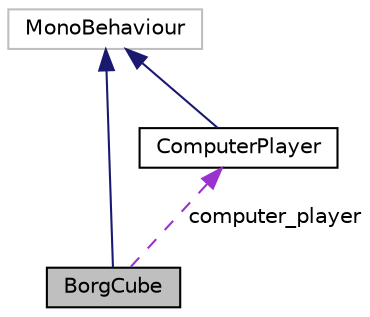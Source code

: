 digraph "BorgCube"
{
  edge [fontname="Helvetica",fontsize="10",labelfontname="Helvetica",labelfontsize="10"];
  node [fontname="Helvetica",fontsize="10",shape=record];
  Node2 [label="BorgCube",height=0.2,width=0.4,color="black", fillcolor="grey75", style="filled", fontcolor="black"];
  Node3 -> Node2 [dir="back",color="midnightblue",fontsize="10",style="solid",fontname="Helvetica"];
  Node3 [label="MonoBehaviour",height=0.2,width=0.4,color="grey75", fillcolor="white", style="filled"];
  Node4 -> Node2 [dir="back",color="darkorchid3",fontsize="10",style="dashed",label=" computer_player" ,fontname="Helvetica"];
  Node4 [label="ComputerPlayer",height=0.2,width=0.4,color="black", fillcolor="white", style="filled",URL="$class_computer_player.html"];
  Node3 -> Node4 [dir="back",color="midnightblue",fontsize="10",style="solid",fontname="Helvetica"];
}
